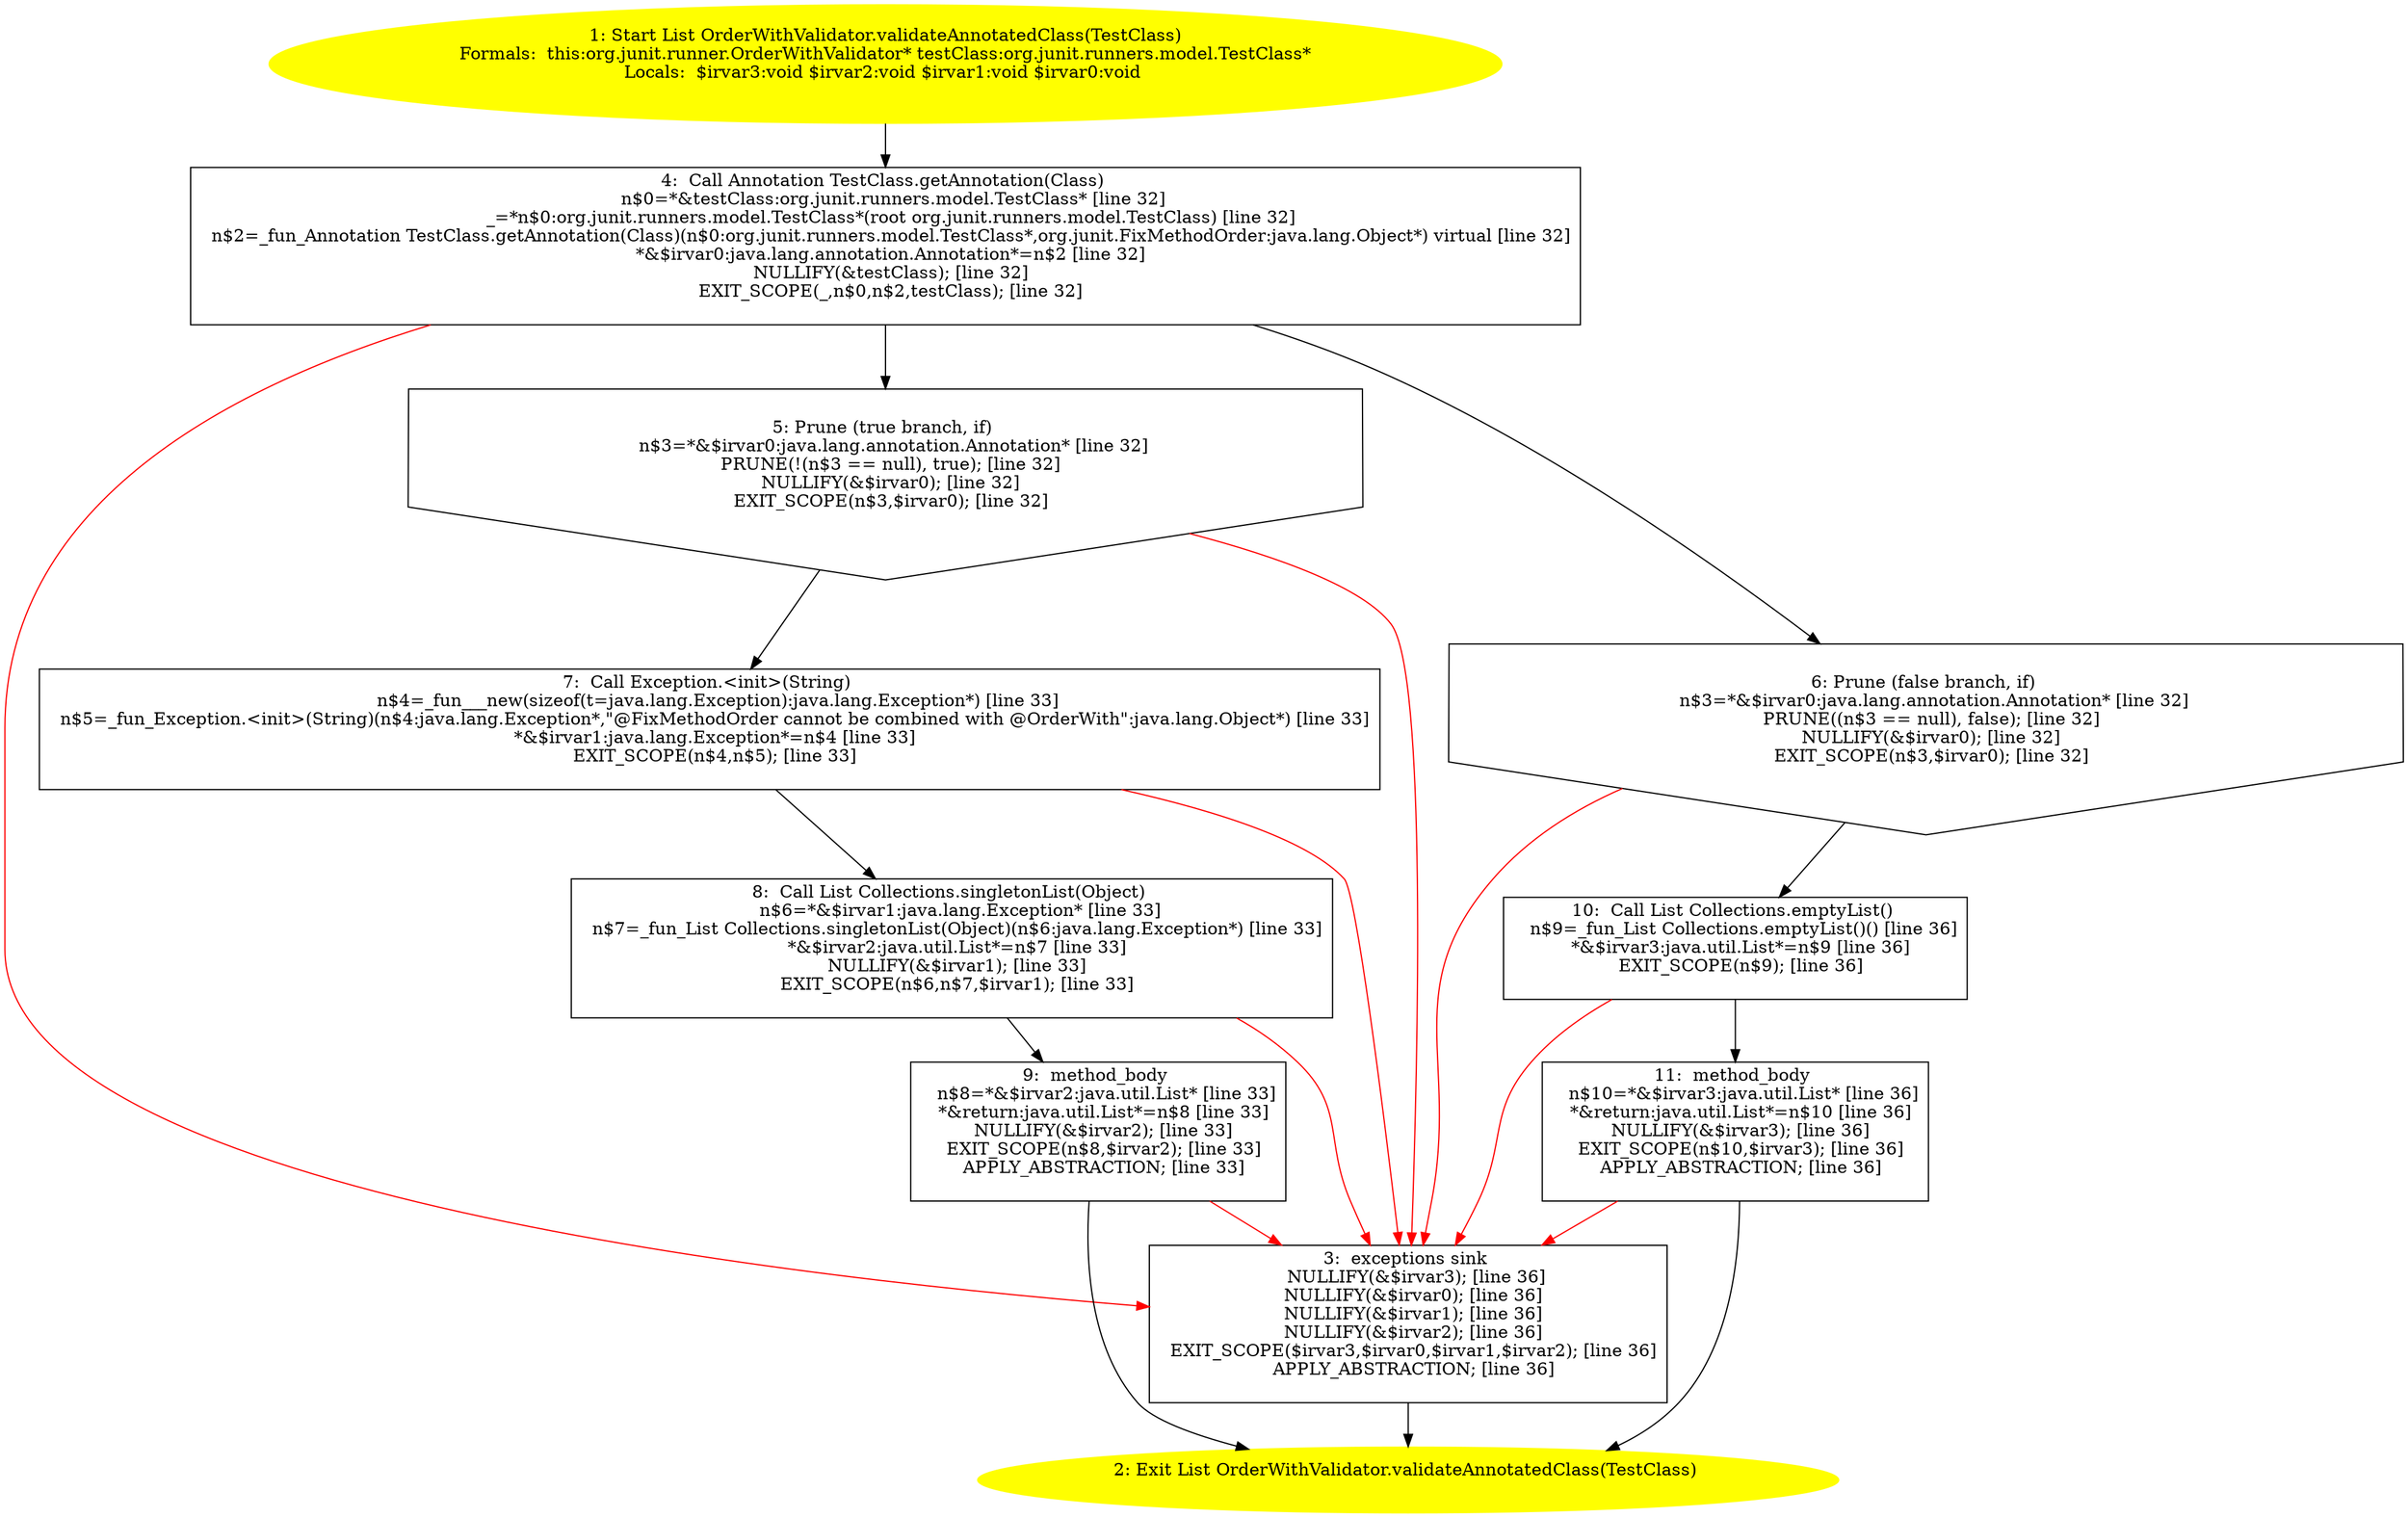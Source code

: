 /* @generated */
digraph cfg {
"org.junit.runner.OrderWithValidator.validateAnnotatedClass(org.junit.runners.model.TestClass):java.u.cc1a8bd4eabbea16a22c20a647d74777_1" [label="1: Start List OrderWithValidator.validateAnnotatedClass(TestClass)\nFormals:  this:org.junit.runner.OrderWithValidator* testClass:org.junit.runners.model.TestClass*\nLocals:  $irvar3:void $irvar2:void $irvar1:void $irvar0:void \n  " color=yellow style=filled]
	

	 "org.junit.runner.OrderWithValidator.validateAnnotatedClass(org.junit.runners.model.TestClass):java.u.cc1a8bd4eabbea16a22c20a647d74777_1" -> "org.junit.runner.OrderWithValidator.validateAnnotatedClass(org.junit.runners.model.TestClass):java.u.cc1a8bd4eabbea16a22c20a647d74777_4" ;
"org.junit.runner.OrderWithValidator.validateAnnotatedClass(org.junit.runners.model.TestClass):java.u.cc1a8bd4eabbea16a22c20a647d74777_2" [label="2: Exit List OrderWithValidator.validateAnnotatedClass(TestClass) \n  " color=yellow style=filled]
	

"org.junit.runner.OrderWithValidator.validateAnnotatedClass(org.junit.runners.model.TestClass):java.u.cc1a8bd4eabbea16a22c20a647d74777_3" [label="3:  exceptions sink \n   NULLIFY(&$irvar3); [line 36]\n  NULLIFY(&$irvar0); [line 36]\n  NULLIFY(&$irvar1); [line 36]\n  NULLIFY(&$irvar2); [line 36]\n  EXIT_SCOPE($irvar3,$irvar0,$irvar1,$irvar2); [line 36]\n  APPLY_ABSTRACTION; [line 36]\n " shape="box"]
	

	 "org.junit.runner.OrderWithValidator.validateAnnotatedClass(org.junit.runners.model.TestClass):java.u.cc1a8bd4eabbea16a22c20a647d74777_3" -> "org.junit.runner.OrderWithValidator.validateAnnotatedClass(org.junit.runners.model.TestClass):java.u.cc1a8bd4eabbea16a22c20a647d74777_2" ;
"org.junit.runner.OrderWithValidator.validateAnnotatedClass(org.junit.runners.model.TestClass):java.u.cc1a8bd4eabbea16a22c20a647d74777_4" [label="4:  Call Annotation TestClass.getAnnotation(Class) \n   n$0=*&testClass:org.junit.runners.model.TestClass* [line 32]\n  _=*n$0:org.junit.runners.model.TestClass*(root org.junit.runners.model.TestClass) [line 32]\n  n$2=_fun_Annotation TestClass.getAnnotation(Class)(n$0:org.junit.runners.model.TestClass*,org.junit.FixMethodOrder:java.lang.Object*) virtual [line 32]\n  *&$irvar0:java.lang.annotation.Annotation*=n$2 [line 32]\n  NULLIFY(&testClass); [line 32]\n  EXIT_SCOPE(_,n$0,n$2,testClass); [line 32]\n " shape="box"]
	

	 "org.junit.runner.OrderWithValidator.validateAnnotatedClass(org.junit.runners.model.TestClass):java.u.cc1a8bd4eabbea16a22c20a647d74777_4" -> "org.junit.runner.OrderWithValidator.validateAnnotatedClass(org.junit.runners.model.TestClass):java.u.cc1a8bd4eabbea16a22c20a647d74777_5" ;
	 "org.junit.runner.OrderWithValidator.validateAnnotatedClass(org.junit.runners.model.TestClass):java.u.cc1a8bd4eabbea16a22c20a647d74777_4" -> "org.junit.runner.OrderWithValidator.validateAnnotatedClass(org.junit.runners.model.TestClass):java.u.cc1a8bd4eabbea16a22c20a647d74777_6" ;
	 "org.junit.runner.OrderWithValidator.validateAnnotatedClass(org.junit.runners.model.TestClass):java.u.cc1a8bd4eabbea16a22c20a647d74777_4" -> "org.junit.runner.OrderWithValidator.validateAnnotatedClass(org.junit.runners.model.TestClass):java.u.cc1a8bd4eabbea16a22c20a647d74777_3" [color="red" ];
"org.junit.runner.OrderWithValidator.validateAnnotatedClass(org.junit.runners.model.TestClass):java.u.cc1a8bd4eabbea16a22c20a647d74777_5" [label="5: Prune (true branch, if) \n   n$3=*&$irvar0:java.lang.annotation.Annotation* [line 32]\n  PRUNE(!(n$3 == null), true); [line 32]\n  NULLIFY(&$irvar0); [line 32]\n  EXIT_SCOPE(n$3,$irvar0); [line 32]\n " shape="invhouse"]
	

	 "org.junit.runner.OrderWithValidator.validateAnnotatedClass(org.junit.runners.model.TestClass):java.u.cc1a8bd4eabbea16a22c20a647d74777_5" -> "org.junit.runner.OrderWithValidator.validateAnnotatedClass(org.junit.runners.model.TestClass):java.u.cc1a8bd4eabbea16a22c20a647d74777_7" ;
	 "org.junit.runner.OrderWithValidator.validateAnnotatedClass(org.junit.runners.model.TestClass):java.u.cc1a8bd4eabbea16a22c20a647d74777_5" -> "org.junit.runner.OrderWithValidator.validateAnnotatedClass(org.junit.runners.model.TestClass):java.u.cc1a8bd4eabbea16a22c20a647d74777_3" [color="red" ];
"org.junit.runner.OrderWithValidator.validateAnnotatedClass(org.junit.runners.model.TestClass):java.u.cc1a8bd4eabbea16a22c20a647d74777_6" [label="6: Prune (false branch, if) \n   n$3=*&$irvar0:java.lang.annotation.Annotation* [line 32]\n  PRUNE((n$3 == null), false); [line 32]\n  NULLIFY(&$irvar0); [line 32]\n  EXIT_SCOPE(n$3,$irvar0); [line 32]\n " shape="invhouse"]
	

	 "org.junit.runner.OrderWithValidator.validateAnnotatedClass(org.junit.runners.model.TestClass):java.u.cc1a8bd4eabbea16a22c20a647d74777_6" -> "org.junit.runner.OrderWithValidator.validateAnnotatedClass(org.junit.runners.model.TestClass):java.u.cc1a8bd4eabbea16a22c20a647d74777_10" ;
	 "org.junit.runner.OrderWithValidator.validateAnnotatedClass(org.junit.runners.model.TestClass):java.u.cc1a8bd4eabbea16a22c20a647d74777_6" -> "org.junit.runner.OrderWithValidator.validateAnnotatedClass(org.junit.runners.model.TestClass):java.u.cc1a8bd4eabbea16a22c20a647d74777_3" [color="red" ];
"org.junit.runner.OrderWithValidator.validateAnnotatedClass(org.junit.runners.model.TestClass):java.u.cc1a8bd4eabbea16a22c20a647d74777_7" [label="7:  Call Exception.<init>(String) \n   n$4=_fun___new(sizeof(t=java.lang.Exception):java.lang.Exception*) [line 33]\n  n$5=_fun_Exception.<init>(String)(n$4:java.lang.Exception*,\"@FixMethodOrder cannot be combined with @OrderWith\":java.lang.Object*) [line 33]\n  *&$irvar1:java.lang.Exception*=n$4 [line 33]\n  EXIT_SCOPE(n$4,n$5); [line 33]\n " shape="box"]
	

	 "org.junit.runner.OrderWithValidator.validateAnnotatedClass(org.junit.runners.model.TestClass):java.u.cc1a8bd4eabbea16a22c20a647d74777_7" -> "org.junit.runner.OrderWithValidator.validateAnnotatedClass(org.junit.runners.model.TestClass):java.u.cc1a8bd4eabbea16a22c20a647d74777_8" ;
	 "org.junit.runner.OrderWithValidator.validateAnnotatedClass(org.junit.runners.model.TestClass):java.u.cc1a8bd4eabbea16a22c20a647d74777_7" -> "org.junit.runner.OrderWithValidator.validateAnnotatedClass(org.junit.runners.model.TestClass):java.u.cc1a8bd4eabbea16a22c20a647d74777_3" [color="red" ];
"org.junit.runner.OrderWithValidator.validateAnnotatedClass(org.junit.runners.model.TestClass):java.u.cc1a8bd4eabbea16a22c20a647d74777_8" [label="8:  Call List Collections.singletonList(Object) \n   n$6=*&$irvar1:java.lang.Exception* [line 33]\n  n$7=_fun_List Collections.singletonList(Object)(n$6:java.lang.Exception*) [line 33]\n  *&$irvar2:java.util.List*=n$7 [line 33]\n  NULLIFY(&$irvar1); [line 33]\n  EXIT_SCOPE(n$6,n$7,$irvar1); [line 33]\n " shape="box"]
	

	 "org.junit.runner.OrderWithValidator.validateAnnotatedClass(org.junit.runners.model.TestClass):java.u.cc1a8bd4eabbea16a22c20a647d74777_8" -> "org.junit.runner.OrderWithValidator.validateAnnotatedClass(org.junit.runners.model.TestClass):java.u.cc1a8bd4eabbea16a22c20a647d74777_9" ;
	 "org.junit.runner.OrderWithValidator.validateAnnotatedClass(org.junit.runners.model.TestClass):java.u.cc1a8bd4eabbea16a22c20a647d74777_8" -> "org.junit.runner.OrderWithValidator.validateAnnotatedClass(org.junit.runners.model.TestClass):java.u.cc1a8bd4eabbea16a22c20a647d74777_3" [color="red" ];
"org.junit.runner.OrderWithValidator.validateAnnotatedClass(org.junit.runners.model.TestClass):java.u.cc1a8bd4eabbea16a22c20a647d74777_9" [label="9:  method_body \n   n$8=*&$irvar2:java.util.List* [line 33]\n  *&return:java.util.List*=n$8 [line 33]\n  NULLIFY(&$irvar2); [line 33]\n  EXIT_SCOPE(n$8,$irvar2); [line 33]\n  APPLY_ABSTRACTION; [line 33]\n " shape="box"]
	

	 "org.junit.runner.OrderWithValidator.validateAnnotatedClass(org.junit.runners.model.TestClass):java.u.cc1a8bd4eabbea16a22c20a647d74777_9" -> "org.junit.runner.OrderWithValidator.validateAnnotatedClass(org.junit.runners.model.TestClass):java.u.cc1a8bd4eabbea16a22c20a647d74777_2" ;
	 "org.junit.runner.OrderWithValidator.validateAnnotatedClass(org.junit.runners.model.TestClass):java.u.cc1a8bd4eabbea16a22c20a647d74777_9" -> "org.junit.runner.OrderWithValidator.validateAnnotatedClass(org.junit.runners.model.TestClass):java.u.cc1a8bd4eabbea16a22c20a647d74777_3" [color="red" ];
"org.junit.runner.OrderWithValidator.validateAnnotatedClass(org.junit.runners.model.TestClass):java.u.cc1a8bd4eabbea16a22c20a647d74777_10" [label="10:  Call List Collections.emptyList() \n   n$9=_fun_List Collections.emptyList()() [line 36]\n  *&$irvar3:java.util.List*=n$9 [line 36]\n  EXIT_SCOPE(n$9); [line 36]\n " shape="box"]
	

	 "org.junit.runner.OrderWithValidator.validateAnnotatedClass(org.junit.runners.model.TestClass):java.u.cc1a8bd4eabbea16a22c20a647d74777_10" -> "org.junit.runner.OrderWithValidator.validateAnnotatedClass(org.junit.runners.model.TestClass):java.u.cc1a8bd4eabbea16a22c20a647d74777_11" ;
	 "org.junit.runner.OrderWithValidator.validateAnnotatedClass(org.junit.runners.model.TestClass):java.u.cc1a8bd4eabbea16a22c20a647d74777_10" -> "org.junit.runner.OrderWithValidator.validateAnnotatedClass(org.junit.runners.model.TestClass):java.u.cc1a8bd4eabbea16a22c20a647d74777_3" [color="red" ];
"org.junit.runner.OrderWithValidator.validateAnnotatedClass(org.junit.runners.model.TestClass):java.u.cc1a8bd4eabbea16a22c20a647d74777_11" [label="11:  method_body \n   n$10=*&$irvar3:java.util.List* [line 36]\n  *&return:java.util.List*=n$10 [line 36]\n  NULLIFY(&$irvar3); [line 36]\n  EXIT_SCOPE(n$10,$irvar3); [line 36]\n  APPLY_ABSTRACTION; [line 36]\n " shape="box"]
	

	 "org.junit.runner.OrderWithValidator.validateAnnotatedClass(org.junit.runners.model.TestClass):java.u.cc1a8bd4eabbea16a22c20a647d74777_11" -> "org.junit.runner.OrderWithValidator.validateAnnotatedClass(org.junit.runners.model.TestClass):java.u.cc1a8bd4eabbea16a22c20a647d74777_2" ;
	 "org.junit.runner.OrderWithValidator.validateAnnotatedClass(org.junit.runners.model.TestClass):java.u.cc1a8bd4eabbea16a22c20a647d74777_11" -> "org.junit.runner.OrderWithValidator.validateAnnotatedClass(org.junit.runners.model.TestClass):java.u.cc1a8bd4eabbea16a22c20a647d74777_3" [color="red" ];
}
